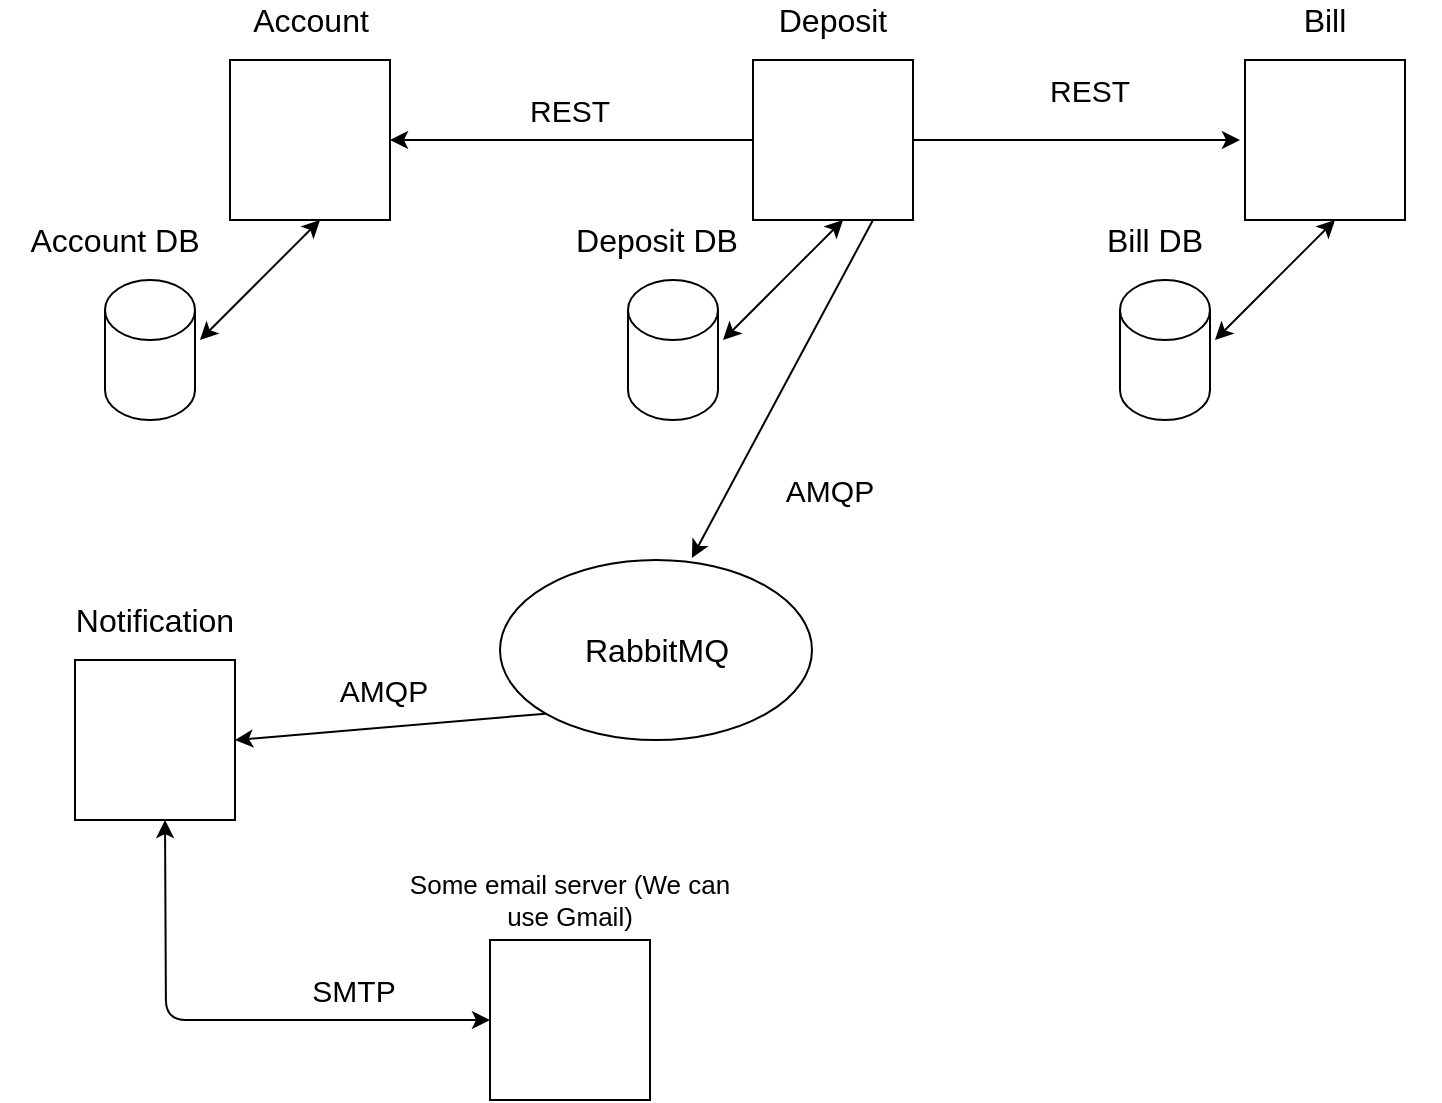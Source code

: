 <mxfile version="13.7.3" type="device"><diagram id="EH_e0qSgiGkDKoqyTkFW" name="Page-1"><mxGraphModel dx="946" dy="662" grid="1" gridSize="10" guides="1" tooltips="1" connect="1" arrows="1" fold="1" page="1" pageScale="1" pageWidth="827" pageHeight="1169" math="0" shadow="0"><root><mxCell id="0"/><mxCell id="1" parent="0"/><mxCell id="qU3zRv0nnazY8F8DzQja-1" value="" style="whiteSpace=wrap;html=1;aspect=fixed;" vertex="1" parent="1"><mxGeometry x="195" y="180" width="80" height="80" as="geometry"/></mxCell><mxCell id="qU3zRv0nnazY8F8DzQja-2" value="&lt;font size=&quot;3&quot;&gt;Account&lt;/font&gt;" style="text;html=1;strokeColor=none;fillColor=none;align=center;verticalAlign=middle;whiteSpace=wrap;rounded=0;" vertex="1" parent="1"><mxGeometry x="177.5" y="150" width="115" height="20" as="geometry"/></mxCell><mxCell id="qU3zRv0nnazY8F8DzQja-5" value="" style="shape=cylinder3;whiteSpace=wrap;html=1;boundedLbl=1;backgroundOutline=1;size=15;" vertex="1" parent="1"><mxGeometry x="132.5" y="290" width="45" height="70" as="geometry"/></mxCell><mxCell id="qU3zRv0nnazY8F8DzQja-6" value="&lt;font size=&quot;3&quot;&gt;Account DB&lt;/font&gt;" style="text;html=1;strokeColor=none;fillColor=none;align=center;verticalAlign=middle;whiteSpace=wrap;rounded=0;" vertex="1" parent="1"><mxGeometry x="80" y="260" width="115" height="20" as="geometry"/></mxCell><mxCell id="qU3zRv0nnazY8F8DzQja-7" value="" style="endArrow=classic;startArrow=classic;html=1;" edge="1" parent="1"><mxGeometry width="50" height="50" relative="1" as="geometry"><mxPoint x="180" y="320" as="sourcePoint"/><mxPoint x="240" y="260" as="targetPoint"/><Array as="points"><mxPoint x="220" y="280"/></Array></mxGeometry></mxCell><mxCell id="qU3zRv0nnazY8F8DzQja-8" value="" style="whiteSpace=wrap;html=1;aspect=fixed;" vertex="1" parent="1"><mxGeometry x="702.5" y="180" width="80" height="80" as="geometry"/></mxCell><mxCell id="qU3zRv0nnazY8F8DzQja-9" value="&lt;font size=&quot;3&quot;&gt;Bill&lt;/font&gt;" style="text;html=1;strokeColor=none;fillColor=none;align=center;verticalAlign=middle;whiteSpace=wrap;rounded=0;" vertex="1" parent="1"><mxGeometry x="685" y="150" width="115" height="20" as="geometry"/></mxCell><mxCell id="qU3zRv0nnazY8F8DzQja-10" value="" style="shape=cylinder3;whiteSpace=wrap;html=1;boundedLbl=1;backgroundOutline=1;size=15;" vertex="1" parent="1"><mxGeometry x="640" y="290" width="45" height="70" as="geometry"/></mxCell><mxCell id="qU3zRv0nnazY8F8DzQja-11" value="&lt;font size=&quot;3&quot;&gt;Bill DB&lt;/font&gt;" style="text;html=1;strokeColor=none;fillColor=none;align=center;verticalAlign=middle;whiteSpace=wrap;rounded=0;" vertex="1" parent="1"><mxGeometry x="600" y="260" width="115" height="20" as="geometry"/></mxCell><mxCell id="qU3zRv0nnazY8F8DzQja-12" value="" style="endArrow=classic;startArrow=classic;html=1;" edge="1" parent="1"><mxGeometry width="50" height="50" relative="1" as="geometry"><mxPoint x="687.5" y="320" as="sourcePoint"/><mxPoint x="747.5" y="260" as="targetPoint"/><Array as="points"><mxPoint x="727.5" y="280"/></Array></mxGeometry></mxCell><mxCell id="qU3zRv0nnazY8F8DzQja-13" value="" style="whiteSpace=wrap;html=1;aspect=fixed;" vertex="1" parent="1"><mxGeometry x="456.5" y="180" width="80" height="80" as="geometry"/></mxCell><mxCell id="qU3zRv0nnazY8F8DzQja-14" value="&lt;font size=&quot;3&quot;&gt;Deposit&lt;/font&gt;" style="text;html=1;strokeColor=none;fillColor=none;align=center;verticalAlign=middle;whiteSpace=wrap;rounded=0;" vertex="1" parent="1"><mxGeometry x="439" y="150" width="115" height="20" as="geometry"/></mxCell><mxCell id="qU3zRv0nnazY8F8DzQja-15" value="" style="shape=cylinder3;whiteSpace=wrap;html=1;boundedLbl=1;backgroundOutline=1;size=15;" vertex="1" parent="1"><mxGeometry x="394" y="290" width="45" height="70" as="geometry"/></mxCell><mxCell id="qU3zRv0nnazY8F8DzQja-16" value="" style="endArrow=classic;startArrow=classic;html=1;" edge="1" parent="1"><mxGeometry width="50" height="50" relative="1" as="geometry"><mxPoint x="441.5" y="320" as="sourcePoint"/><mxPoint x="501.5" y="260" as="targetPoint"/><Array as="points"><mxPoint x="481.5" y="280"/></Array></mxGeometry></mxCell><mxCell id="qU3zRv0nnazY8F8DzQja-17" value="&lt;font size=&quot;3&quot;&gt;Deposit DB&lt;/font&gt;" style="text;html=1;strokeColor=none;fillColor=none;align=center;verticalAlign=middle;whiteSpace=wrap;rounded=0;" vertex="1" parent="1"><mxGeometry x="350.5" y="260" width="115" height="20" as="geometry"/></mxCell><mxCell id="qU3zRv0nnazY8F8DzQja-18" value="" style="whiteSpace=wrap;html=1;aspect=fixed;" vertex="1" parent="1"><mxGeometry x="117.5" y="480" width="80" height="80" as="geometry"/></mxCell><mxCell id="qU3zRv0nnazY8F8DzQja-19" value="&lt;font size=&quot;3&quot;&gt;Notification&lt;/font&gt;" style="text;html=1;strokeColor=none;fillColor=none;align=center;verticalAlign=middle;whiteSpace=wrap;rounded=0;" vertex="1" parent="1"><mxGeometry x="100" y="450" width="115" height="20" as="geometry"/></mxCell><mxCell id="qU3zRv0nnazY8F8DzQja-20" value="" style="ellipse;whiteSpace=wrap;html=1;" vertex="1" parent="1"><mxGeometry x="330" y="430" width="156" height="90" as="geometry"/></mxCell><mxCell id="qU3zRv0nnazY8F8DzQja-21" value="&lt;font size=&quot;3&quot;&gt;RabbitMQ&lt;/font&gt;" style="text;html=1;strokeColor=none;fillColor=none;align=center;verticalAlign=middle;whiteSpace=wrap;rounded=0;" vertex="1" parent="1"><mxGeometry x="350.5" y="465" width="115" height="20" as="geometry"/></mxCell><mxCell id="qU3zRv0nnazY8F8DzQja-22" value="" style="endArrow=classic;html=1;exitX=0;exitY=0.5;exitDx=0;exitDy=0;entryX=1;entryY=0.5;entryDx=0;entryDy=0;" edge="1" parent="1" source="qU3zRv0nnazY8F8DzQja-13" target="qU3zRv0nnazY8F8DzQja-1"><mxGeometry width="50" height="50" relative="1" as="geometry"><mxPoint x="350" y="240" as="sourcePoint"/><mxPoint x="400" y="190" as="targetPoint"/></mxGeometry></mxCell><mxCell id="qU3zRv0nnazY8F8DzQja-23" value="&lt;font style=&quot;font-size: 15px&quot;&gt;REST&lt;/font&gt;" style="text;html=1;strokeColor=none;fillColor=none;align=center;verticalAlign=middle;whiteSpace=wrap;rounded=0;" vertex="1" parent="1"><mxGeometry x="330" y="190" width="70" height="30" as="geometry"/></mxCell><mxCell id="qU3zRv0nnazY8F8DzQja-25" value="" style="endArrow=classic;html=1;exitX=1;exitY=0.5;exitDx=0;exitDy=0;" edge="1" parent="1" source="qU3zRv0nnazY8F8DzQja-13"><mxGeometry width="50" height="50" relative="1" as="geometry"><mxPoint x="570" y="240" as="sourcePoint"/><mxPoint x="700" y="220" as="targetPoint"/></mxGeometry></mxCell><mxCell id="qU3zRv0nnazY8F8DzQja-26" value="&lt;font style=&quot;font-size: 15px&quot;&gt;REST&lt;/font&gt;" style="text;html=1;strokeColor=none;fillColor=none;align=center;verticalAlign=middle;whiteSpace=wrap;rounded=0;" vertex="1" parent="1"><mxGeometry x="590" y="180" width="70" height="30" as="geometry"/></mxCell><mxCell id="qU3zRv0nnazY8F8DzQja-27" value="" style="endArrow=classic;html=1;exitX=0.75;exitY=1;exitDx=0;exitDy=0;entryX=0.615;entryY=-0.011;entryDx=0;entryDy=0;entryPerimeter=0;" edge="1" parent="1" source="qU3zRv0nnazY8F8DzQja-13" target="qU3zRv0nnazY8F8DzQja-20"><mxGeometry width="50" height="50" relative="1" as="geometry"><mxPoint x="380" y="470" as="sourcePoint"/><mxPoint x="430" y="420" as="targetPoint"/></mxGeometry></mxCell><mxCell id="qU3zRv0nnazY8F8DzQja-28" value="&lt;font style=&quot;font-size: 15px&quot;&gt;AMQP&lt;/font&gt;" style="text;html=1;strokeColor=none;fillColor=none;align=center;verticalAlign=middle;whiteSpace=wrap;rounded=0;" vertex="1" parent="1"><mxGeometry x="453" y="380" width="83.5" height="30" as="geometry"/></mxCell><mxCell id="qU3zRv0nnazY8F8DzQja-29" value="" style="endArrow=classic;html=1;exitX=0;exitY=1;exitDx=0;exitDy=0;entryX=1;entryY=0.5;entryDx=0;entryDy=0;" edge="1" parent="1" source="qU3zRv0nnazY8F8DzQja-20" target="qU3zRv0nnazY8F8DzQja-18"><mxGeometry width="50" height="50" relative="1" as="geometry"><mxPoint x="380" y="430" as="sourcePoint"/><mxPoint x="430" y="380" as="targetPoint"/></mxGeometry></mxCell><mxCell id="qU3zRv0nnazY8F8DzQja-30" value="&lt;font style=&quot;font-size: 15px&quot;&gt;AMQP&lt;/font&gt;" style="text;html=1;strokeColor=none;fillColor=none;align=center;verticalAlign=middle;whiteSpace=wrap;rounded=0;" vertex="1" parent="1"><mxGeometry x="230" y="480" width="83.5" height="30" as="geometry"/></mxCell><mxCell id="qU3zRv0nnazY8F8DzQja-31" value="" style="whiteSpace=wrap;html=1;aspect=fixed;" vertex="1" parent="1"><mxGeometry x="325" y="620" width="80" height="80" as="geometry"/></mxCell><mxCell id="qU3zRv0nnazY8F8DzQja-32" value="" style="endArrow=classic;startArrow=classic;html=1;exitX=0;exitY=0.5;exitDx=0;exitDy=0;" edge="1" parent="1" source="qU3zRv0nnazY8F8DzQja-31"><mxGeometry width="50" height="50" relative="1" as="geometry"><mxPoint x="112.5" y="610" as="sourcePoint"/><mxPoint x="162.5" y="560" as="targetPoint"/><Array as="points"><mxPoint x="163" y="660"/></Array></mxGeometry></mxCell><mxCell id="qU3zRv0nnazY8F8DzQja-33" value="&lt;span style=&quot;font-size: 15px&quot;&gt;SMTP&lt;/span&gt;" style="text;html=1;strokeColor=none;fillColor=none;align=center;verticalAlign=middle;whiteSpace=wrap;rounded=0;" vertex="1" parent="1"><mxGeometry x="215" y="630" width="83.5" height="30" as="geometry"/></mxCell><mxCell id="qU3zRv0nnazY8F8DzQja-34" value="&lt;font style=&quot;font-size: 13px&quot;&gt;Some email server (We can use Gmail)&lt;/font&gt;" style="text;html=1;strokeColor=none;fillColor=none;align=center;verticalAlign=middle;whiteSpace=wrap;rounded=0;" vertex="1" parent="1"><mxGeometry x="280" y="590" width="170" height="20" as="geometry"/></mxCell></root></mxGraphModel></diagram></mxfile>